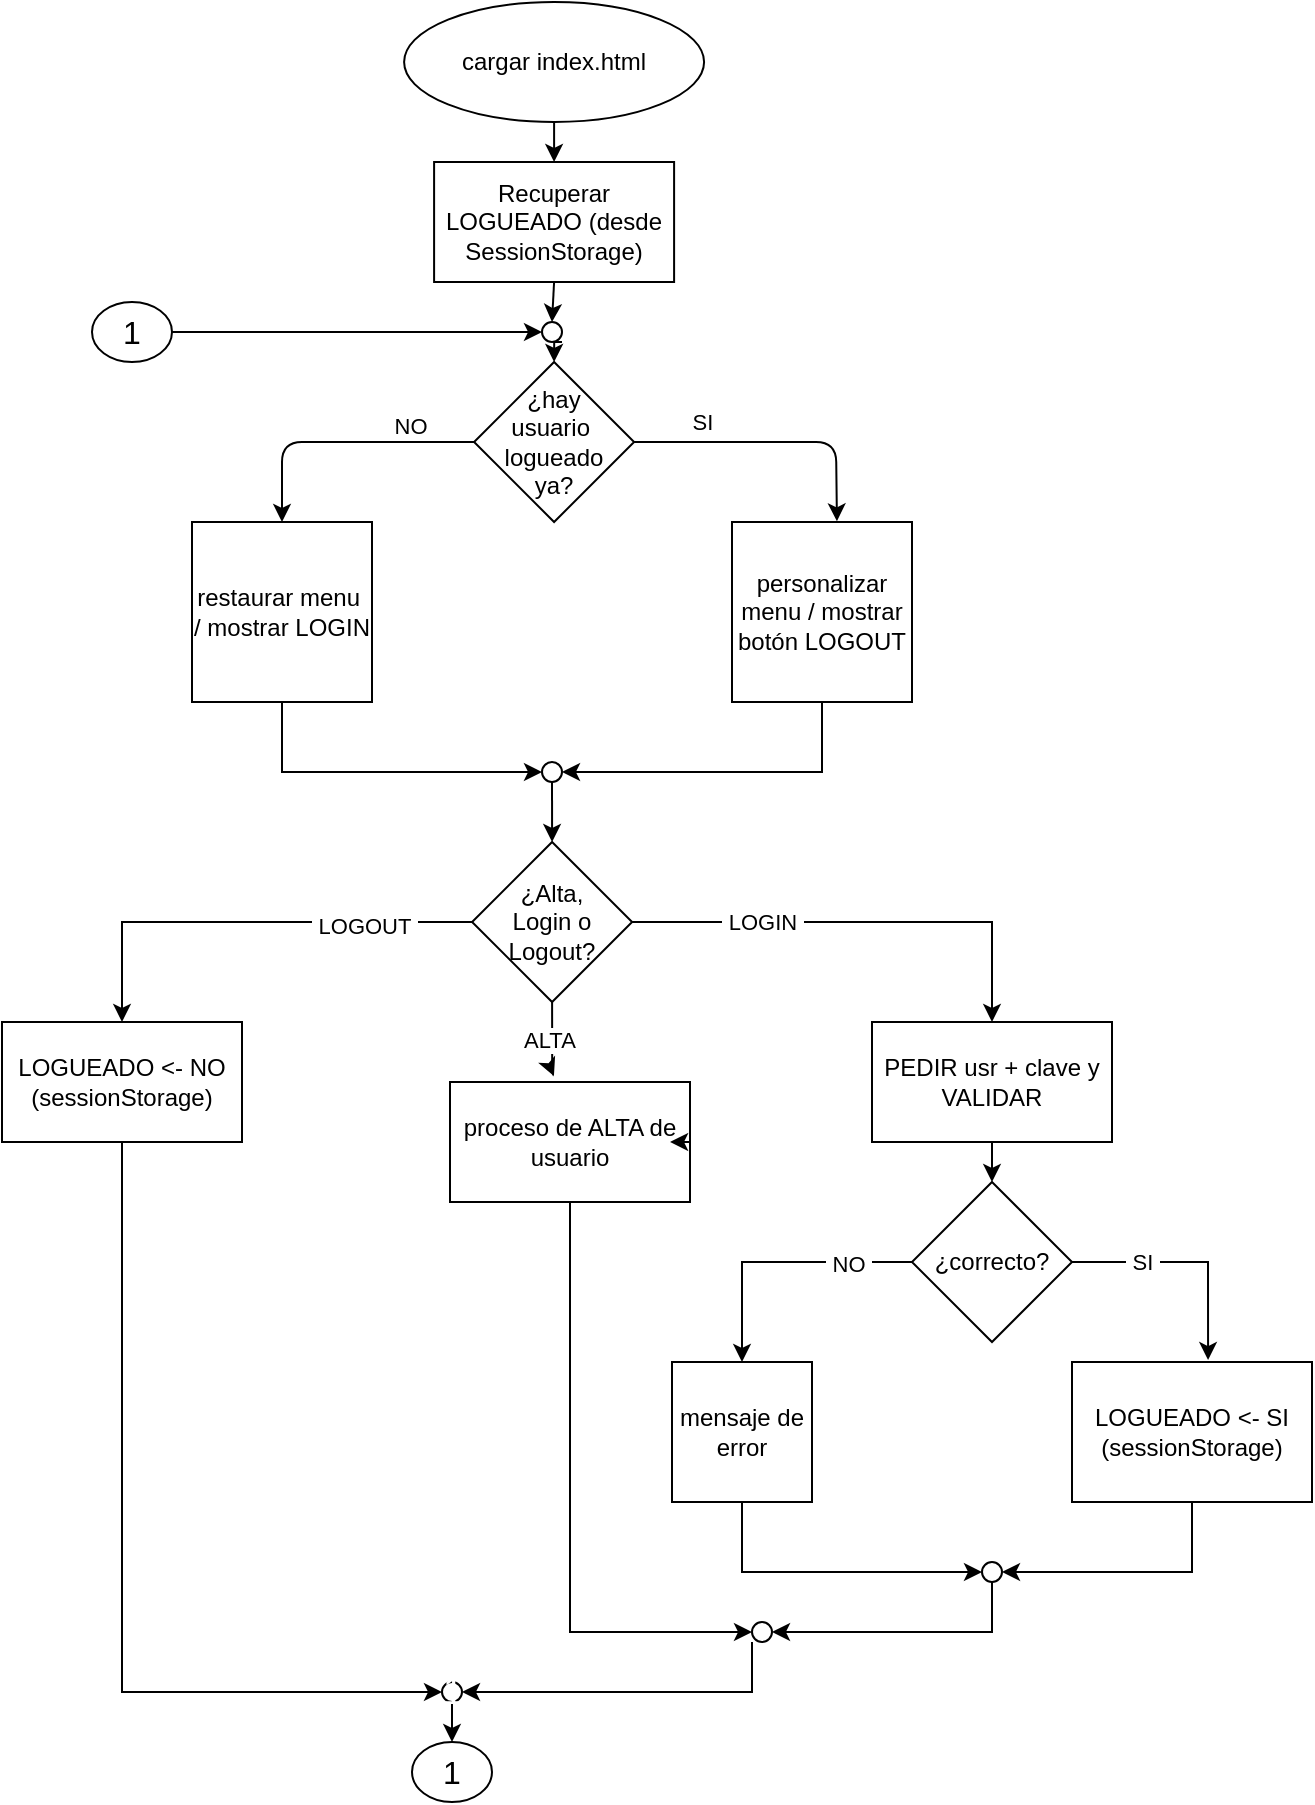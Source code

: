 <mxfile version="14.5.1" type="device"><diagram id="e-HLOaj8waMMObPF0tEu" name="Página-1"><mxGraphModel dx="846" dy="494" grid="1" gridSize="10" guides="1" tooltips="1" connect="1" arrows="1" fold="1" page="1" pageScale="1" pageWidth="827" pageHeight="1169" math="0" shadow="0"><root><mxCell id="0"/><mxCell id="1" parent="0"/><mxCell id="olSa29c5-AnAB_iLm0ou-2" value="cargar index.html" style="ellipse;whiteSpace=wrap;html=1;" parent="1" vertex="1"><mxGeometry x="331.05" y="100" width="150" height="60" as="geometry"/></mxCell><object label="ALTA&amp;nbsp;" id="WWjwVUkUGs9KJJmmSNgb-14"><mxCell style="edgeStyle=orthogonalEdgeStyle;rounded=0;orthogonalLoop=1;jettySize=auto;html=1;exitX=0.5;exitY=1;exitDx=0;exitDy=0;entryX=0.433;entryY=-0.05;entryDx=0;entryDy=0;entryPerimeter=0;" edge="1" parent="1" source="olSa29c5-AnAB_iLm0ou-4" target="olSa29c5-AnAB_iLm0ou-24"><mxGeometry relative="1" as="geometry"><Array as="points"><mxPoint x="405" y="635"/></Array></mxGeometry></mxCell></object><mxCell id="WWjwVUkUGs9KJJmmSNgb-15" style="edgeStyle=orthogonalEdgeStyle;rounded=0;orthogonalLoop=1;jettySize=auto;html=1;exitX=1;exitY=0.5;exitDx=0;exitDy=0;entryX=0.5;entryY=0;entryDx=0;entryDy=0;" edge="1" parent="1" source="olSa29c5-AnAB_iLm0ou-4" target="olSa29c5-AnAB_iLm0ou-5"><mxGeometry relative="1" as="geometry"/></mxCell><mxCell id="WWjwVUkUGs9KJJmmSNgb-16" value="&amp;nbsp;LOGIN&amp;nbsp;" style="edgeLabel;html=1;align=center;verticalAlign=middle;resizable=0;points=[];" vertex="1" connectable="0" parent="WWjwVUkUGs9KJJmmSNgb-15"><mxGeometry x="-0.433" relative="1" as="geometry"><mxPoint as="offset"/></mxGeometry></mxCell><mxCell id="WWjwVUkUGs9KJJmmSNgb-17" style="edgeStyle=orthogonalEdgeStyle;rounded=0;orthogonalLoop=1;jettySize=auto;html=1;entryX=0.5;entryY=0;entryDx=0;entryDy=0;" edge="1" parent="1" source="olSa29c5-AnAB_iLm0ou-4" target="olSa29c5-AnAB_iLm0ou-42"><mxGeometry relative="1" as="geometry"/></mxCell><mxCell id="WWjwVUkUGs9KJJmmSNgb-18" value="&amp;nbsp;LOGOUT&amp;nbsp;" style="edgeLabel;html=1;align=center;verticalAlign=middle;resizable=0;points=[];" vertex="1" connectable="0" parent="WWjwVUkUGs9KJJmmSNgb-17"><mxGeometry x="-0.517" y="2" relative="1" as="geometry"><mxPoint as="offset"/></mxGeometry></mxCell><mxCell id="olSa29c5-AnAB_iLm0ou-4" value="¿Alta,&lt;br&gt;Login o&lt;br&gt;Logout?" style="rhombus;whiteSpace=wrap;html=1;" parent="1" vertex="1"><mxGeometry x="365.05" y="520" width="80" height="80" as="geometry"/></mxCell><mxCell id="olSa29c5-AnAB_iLm0ou-5" value="PEDIR usr + clave y VALIDAR" style="rounded=0;whiteSpace=wrap;html=1;" parent="1" vertex="1"><mxGeometry x="565" y="610" width="120" height="60" as="geometry"/></mxCell><mxCell id="WWjwVUkUGs9KJJmmSNgb-23" style="edgeStyle=orthogonalEdgeStyle;rounded=0;orthogonalLoop=1;jettySize=auto;html=1;entryX=0.567;entryY=-0.014;entryDx=0;entryDy=0;entryPerimeter=0;exitX=1;exitY=0.5;exitDx=0;exitDy=0;" edge="1" parent="1" source="olSa29c5-AnAB_iLm0ou-11" target="olSa29c5-AnAB_iLm0ou-28"><mxGeometry relative="1" as="geometry"/></mxCell><mxCell id="WWjwVUkUGs9KJJmmSNgb-24" value="&amp;nbsp;SI&amp;nbsp;" style="edgeLabel;html=1;align=center;verticalAlign=middle;resizable=0;points=[];" vertex="1" connectable="0" parent="WWjwVUkUGs9KJJmmSNgb-23"><mxGeometry x="-0.026" relative="1" as="geometry"><mxPoint x="-22" as="offset"/></mxGeometry></mxCell><mxCell id="WWjwVUkUGs9KJJmmSNgb-25" style="edgeStyle=orthogonalEdgeStyle;rounded=0;orthogonalLoop=1;jettySize=auto;html=1;entryX=0.5;entryY=0;entryDx=0;entryDy=0;" edge="1" parent="1" source="olSa29c5-AnAB_iLm0ou-11" target="olSa29c5-AnAB_iLm0ou-13"><mxGeometry relative="1" as="geometry"/></mxCell><mxCell id="WWjwVUkUGs9KJJmmSNgb-26" value="&amp;nbsp;NO&amp;nbsp;" style="edgeLabel;html=1;align=center;verticalAlign=middle;resizable=0;points=[];" vertex="1" connectable="0" parent="WWjwVUkUGs9KJJmmSNgb-25"><mxGeometry x="-0.526" y="1" relative="1" as="geometry"><mxPoint as="offset"/></mxGeometry></mxCell><mxCell id="olSa29c5-AnAB_iLm0ou-11" value="¿correcto?" style="rhombus;whiteSpace=wrap;html=1;" parent="1" vertex="1"><mxGeometry x="585" y="690" width="80" height="80" as="geometry"/></mxCell><mxCell id="WWjwVUkUGs9KJJmmSNgb-20" style="edgeStyle=orthogonalEdgeStyle;rounded=0;orthogonalLoop=1;jettySize=auto;html=1;entryX=0;entryY=0.5;entryDx=0;entryDy=0;exitX=0.5;exitY=1;exitDx=0;exitDy=0;" edge="1" parent="1" source="olSa29c5-AnAB_iLm0ou-13" target="WWjwVUkUGs9KJJmmSNgb-1"><mxGeometry relative="1" as="geometry"/></mxCell><mxCell id="olSa29c5-AnAB_iLm0ou-13" value="mensaje de error" style="whiteSpace=wrap;html=1;aspect=fixed;" parent="1" vertex="1"><mxGeometry x="465" y="780" width="70" height="70" as="geometry"/></mxCell><mxCell id="olSa29c5-AnAB_iLm0ou-22" value="" style="endArrow=classic;html=1;entryX=0.5;entryY=0;entryDx=0;entryDy=0;exitX=0.5;exitY=1;exitDx=0;exitDy=0;" parent="1" target="olSa29c5-AnAB_iLm0ou-39" edge="1" source="olSa29c5-AnAB_iLm0ou-2"><mxGeometry width="50" height="50" relative="1" as="geometry"><mxPoint x="396.05" y="132" as="sourcePoint"/><mxPoint x="391.05" y="170" as="targetPoint"/></mxGeometry></mxCell><mxCell id="olSa29c5-AnAB_iLm0ou-23" value="" style="endArrow=classic;html=1;entryX=0.5;entryY=0;entryDx=0;entryDy=0;exitX=0.5;exitY=1;exitDx=0;exitDy=0;" parent="1" target="olSa29c5-AnAB_iLm0ou-4" edge="1" source="WWjwVUkUGs9KJJmmSNgb-4"><mxGeometry width="50" height="50" relative="1" as="geometry"><mxPoint x="380" y="480" as="sourcePoint"/><mxPoint x="540" y="100" as="targetPoint"/></mxGeometry></mxCell><mxCell id="WWjwVUkUGs9KJJmmSNgb-21" style="edgeStyle=orthogonalEdgeStyle;rounded=0;orthogonalLoop=1;jettySize=auto;html=1;entryX=0;entryY=0.5;entryDx=0;entryDy=0;exitX=0.5;exitY=1;exitDx=0;exitDy=0;" edge="1" parent="1" source="olSa29c5-AnAB_iLm0ou-24" target="WWjwVUkUGs9KJJmmSNgb-2"><mxGeometry relative="1" as="geometry"/></mxCell><mxCell id="olSa29c5-AnAB_iLm0ou-24" value="proceso de ALTA de usuario" style="rounded=0;whiteSpace=wrap;html=1;" parent="1" vertex="1"><mxGeometry x="354" y="640" width="120" height="60" as="geometry"/></mxCell><mxCell id="olSa29c5-AnAB_iLm0ou-25" value="" style="endArrow=classic;html=1;entryX=0.5;entryY=0;entryDx=0;entryDy=0;exitX=0.5;exitY=1;exitDx=0;exitDy=0;" parent="1" source="olSa29c5-AnAB_iLm0ou-5" target="olSa29c5-AnAB_iLm0ou-11" edge="1"><mxGeometry width="50" height="50" relative="1" as="geometry"><mxPoint x="475" y="750" as="sourcePoint"/><mxPoint x="525" y="700" as="targetPoint"/></mxGeometry></mxCell><mxCell id="WWjwVUkUGs9KJJmmSNgb-19" style="edgeStyle=orthogonalEdgeStyle;rounded=0;orthogonalLoop=1;jettySize=auto;html=1;exitX=0.5;exitY=1;exitDx=0;exitDy=0;entryX=1;entryY=0.5;entryDx=0;entryDy=0;" edge="1" parent="1" source="olSa29c5-AnAB_iLm0ou-28" target="WWjwVUkUGs9KJJmmSNgb-1"><mxGeometry relative="1" as="geometry"/></mxCell><mxCell id="olSa29c5-AnAB_iLm0ou-28" value="LOGUEADO &amp;lt;- SI&lt;br&gt;(sessionStorage)" style="rounded=0;whiteSpace=wrap;html=1;" parent="1" vertex="1"><mxGeometry x="665" y="780" width="120" height="70" as="geometry"/></mxCell><mxCell id="olSa29c5-AnAB_iLm0ou-29" value="¿hay&lt;br&gt;usuario&amp;nbsp;&lt;br&gt;logueado&lt;br&gt;ya?" style="rhombus;whiteSpace=wrap;html=1;" parent="1" vertex="1"><mxGeometry x="366.05" y="280" width="80" height="80" as="geometry"/></mxCell><mxCell id="WWjwVUkUGs9KJJmmSNgb-29" style="edgeStyle=orthogonalEdgeStyle;rounded=0;orthogonalLoop=1;jettySize=auto;html=1;entryX=1;entryY=0.5;entryDx=0;entryDy=0;exitX=0.5;exitY=1;exitDx=0;exitDy=0;entryPerimeter=0;" edge="1" parent="1" source="olSa29c5-AnAB_iLm0ou-30" target="WWjwVUkUGs9KJJmmSNgb-4"><mxGeometry relative="1" as="geometry"/></mxCell><mxCell id="olSa29c5-AnAB_iLm0ou-30" value="personalizar menu / mostrar botón LOGOUT" style="whiteSpace=wrap;html=1;aspect=fixed;" parent="1" vertex="1"><mxGeometry x="495" y="360" width="90" height="90" as="geometry"/></mxCell><mxCell id="WWjwVUkUGs9KJJmmSNgb-30" style="edgeStyle=orthogonalEdgeStyle;rounded=0;orthogonalLoop=1;jettySize=auto;html=1;entryX=0;entryY=0.5;entryDx=0;entryDy=0;exitX=0.5;exitY=1;exitDx=0;exitDy=0;" edge="1" parent="1" source="olSa29c5-AnAB_iLm0ou-31" target="WWjwVUkUGs9KJJmmSNgb-4"><mxGeometry relative="1" as="geometry"/></mxCell><mxCell id="olSa29c5-AnAB_iLm0ou-31" value="restaurar menu&amp;nbsp; / mostrar LOGIN" style="whiteSpace=wrap;html=1;aspect=fixed;" parent="1" vertex="1"><mxGeometry x="225" y="360" width="90" height="90" as="geometry"/></mxCell><mxCell id="olSa29c5-AnAB_iLm0ou-32" value="" style="endArrow=classic;html=1;entryX=0.583;entryY=-0.004;entryDx=0;entryDy=0;exitX=1;exitY=0.5;exitDx=0;exitDy=0;entryPerimeter=0;" parent="1" target="olSa29c5-AnAB_iLm0ou-30" edge="1" source="olSa29c5-AnAB_iLm0ou-29"><mxGeometry width="50" height="50" relative="1" as="geometry"><mxPoint x="455" y="257.5" as="sourcePoint"/><mxPoint x="532.56" y="330" as="targetPoint"/><Array as="points"><mxPoint x="547" y="320"/></Array></mxGeometry></mxCell><mxCell id="olSa29c5-AnAB_iLm0ou-33" value="SI" style="edgeLabel;html=1;align=center;verticalAlign=middle;resizable=0;points=[];" parent="olSa29c5-AnAB_iLm0ou-32" vertex="1" connectable="0"><mxGeometry x="-0.52" y="2" relative="1" as="geometry"><mxPoint y="-8" as="offset"/></mxGeometry></mxCell><mxCell id="olSa29c5-AnAB_iLm0ou-34" value="" style="endArrow=classic;html=1;entryX=0.5;entryY=0;entryDx=0;entryDy=0;exitX=0;exitY=0.5;exitDx=0;exitDy=0;" parent="1" target="olSa29c5-AnAB_iLm0ou-31" edge="1" source="olSa29c5-AnAB_iLm0ou-29"><mxGeometry width="50" height="50" relative="1" as="geometry"><mxPoint x="375" y="258" as="sourcePoint"/><mxPoint x="452.56" y="330.5" as="targetPoint"/><Array as="points"><mxPoint x="270" y="320"/></Array></mxGeometry></mxCell><mxCell id="olSa29c5-AnAB_iLm0ou-35" value="NO" style="edgeLabel;html=1;align=center;verticalAlign=middle;resizable=0;points=[];" parent="olSa29c5-AnAB_iLm0ou-34" vertex="1" connectable="0"><mxGeometry x="-0.52" y="2" relative="1" as="geometry"><mxPoint y="-10" as="offset"/></mxGeometry></mxCell><mxCell id="olSa29c5-AnAB_iLm0ou-39" value="Recuperar LOGUEADO (desde SessionStorage)" style="rounded=0;whiteSpace=wrap;html=1;" parent="1" vertex="1"><mxGeometry x="346.05" y="180" width="120" height="60" as="geometry"/></mxCell><mxCell id="olSa29c5-AnAB_iLm0ou-40" value="" style="endArrow=classic;html=1;entryX=0.5;entryY=0;entryDx=0;entryDy=0;exitX=0.5;exitY=1;exitDx=0;exitDy=0;" parent="1" source="olSa29c5-AnAB_iLm0ou-39" target="WWjwVUkUGs9KJJmmSNgb-10" edge="1"><mxGeometry width="50" height="50" relative="1" as="geometry"><mxPoint x="326.05" y="310" as="sourcePoint"/><mxPoint x="376.05" y="260" as="targetPoint"/></mxGeometry></mxCell><mxCell id="WWjwVUkUGs9KJJmmSNgb-28" style="edgeStyle=orthogonalEdgeStyle;rounded=0;orthogonalLoop=1;jettySize=auto;html=1;entryX=0;entryY=0.5;entryDx=0;entryDy=0;exitX=0.5;exitY=1;exitDx=0;exitDy=0;" edge="1" parent="1" source="olSa29c5-AnAB_iLm0ou-42" target="WWjwVUkUGs9KJJmmSNgb-3"><mxGeometry relative="1" as="geometry"/></mxCell><mxCell id="olSa29c5-AnAB_iLm0ou-42" value="LOGUEADO &amp;lt;- NO&lt;br&gt;(sessionStorage)" style="rounded=0;whiteSpace=wrap;html=1;" parent="1" vertex="1"><mxGeometry x="130" y="610" width="120" height="60" as="geometry"/></mxCell><mxCell id="WWjwVUkUGs9KJJmmSNgb-22" style="edgeStyle=orthogonalEdgeStyle;rounded=0;orthogonalLoop=1;jettySize=auto;html=1;exitX=0.5;exitY=1;exitDx=0;exitDy=0;entryX=1;entryY=0.5;entryDx=0;entryDy=0;" edge="1" parent="1" source="WWjwVUkUGs9KJJmmSNgb-1" target="WWjwVUkUGs9KJJmmSNgb-2"><mxGeometry relative="1" as="geometry"/></mxCell><mxCell id="WWjwVUkUGs9KJJmmSNgb-1" value="" style="shape=ellipse;html=1;fontSize=18;fontColor=#ffffff;fillColor=none;" vertex="1" parent="1"><mxGeometry x="620" y="880" width="10" height="10" as="geometry"/></mxCell><mxCell id="WWjwVUkUGs9KJJmmSNgb-27" style="edgeStyle=orthogonalEdgeStyle;rounded=0;orthogonalLoop=1;jettySize=auto;html=1;entryX=1;entryY=0.5;entryDx=0;entryDy=0;exitX=0;exitY=1;exitDx=0;exitDy=0;" edge="1" parent="1" source="WWjwVUkUGs9KJJmmSNgb-2" target="WWjwVUkUGs9KJJmmSNgb-3"><mxGeometry relative="1" as="geometry"/></mxCell><mxCell id="WWjwVUkUGs9KJJmmSNgb-2" value="" style="shape=ellipse;html=1;fontSize=18;fontColor=#ffffff;fillColor=none;" vertex="1" parent="1"><mxGeometry x="505" y="910" width="10" height="10" as="geometry"/></mxCell><mxCell id="WWjwVUkUGs9KJJmmSNgb-34" style="edgeStyle=orthogonalEdgeStyle;rounded=0;orthogonalLoop=1;jettySize=auto;html=1;exitX=0.5;exitY=1;exitDx=0;exitDy=0;entryX=0.5;entryY=0;entryDx=0;entryDy=0;" edge="1" parent="1" source="WWjwVUkUGs9KJJmmSNgb-3" target="WWjwVUkUGs9KJJmmSNgb-31"><mxGeometry relative="1" as="geometry"/></mxCell><mxCell id="WWjwVUkUGs9KJJmmSNgb-3" value="1" style="shape=ellipse;html=1;fontSize=18;fontColor=#ffffff;fillColor=none;" vertex="1" parent="1"><mxGeometry x="350" y="940" width="10" height="10" as="geometry"/></mxCell><mxCell id="WWjwVUkUGs9KJJmmSNgb-4" value="" style="shape=ellipse;html=1;fontSize=18;fontColor=#ffffff;fillColor=none;" vertex="1" parent="1"><mxGeometry x="400" y="480" width="10" height="10" as="geometry"/></mxCell><mxCell id="WWjwVUkUGs9KJJmmSNgb-9" style="edgeStyle=orthogonalEdgeStyle;rounded=0;orthogonalLoop=1;jettySize=auto;html=1;exitX=1;exitY=0.5;exitDx=0;exitDy=0;entryX=0.917;entryY=0.5;entryDx=0;entryDy=0;entryPerimeter=0;" edge="1" parent="1" source="olSa29c5-AnAB_iLm0ou-24" target="olSa29c5-AnAB_iLm0ou-24"><mxGeometry relative="1" as="geometry"/></mxCell><mxCell id="WWjwVUkUGs9KJJmmSNgb-13" style="edgeStyle=orthogonalEdgeStyle;rounded=0;orthogonalLoop=1;jettySize=auto;html=1;exitX=1;exitY=1;exitDx=0;exitDy=0;entryX=0.5;entryY=0;entryDx=0;entryDy=0;" edge="1" parent="1" source="WWjwVUkUGs9KJJmmSNgb-10" target="olSa29c5-AnAB_iLm0ou-29"><mxGeometry relative="1" as="geometry"/></mxCell><mxCell id="WWjwVUkUGs9KJJmmSNgb-10" value="" style="shape=ellipse;html=1;fontSize=18;fontColor=#ffffff;fillColor=none;" vertex="1" parent="1"><mxGeometry x="400" y="260" width="10" height="10" as="geometry"/></mxCell><mxCell id="WWjwVUkUGs9KJJmmSNgb-31" value="&lt;font style=&quot;font-size: 16px&quot;&gt;1&lt;/font&gt;" style="ellipse;whiteSpace=wrap;html=1;fillColor=none;" vertex="1" parent="1"><mxGeometry x="335" y="970" width="40" height="30" as="geometry"/></mxCell><mxCell id="WWjwVUkUGs9KJJmmSNgb-33" style="edgeStyle=orthogonalEdgeStyle;rounded=0;orthogonalLoop=1;jettySize=auto;html=1;entryX=0;entryY=0.5;entryDx=0;entryDy=0;" edge="1" parent="1" source="WWjwVUkUGs9KJJmmSNgb-32" target="WWjwVUkUGs9KJJmmSNgb-10"><mxGeometry relative="1" as="geometry"/></mxCell><mxCell id="WWjwVUkUGs9KJJmmSNgb-32" value="&lt;font style=&quot;font-size: 16px&quot;&gt;1&lt;/font&gt;" style="ellipse;whiteSpace=wrap;html=1;fillColor=none;" vertex="1" parent="1"><mxGeometry x="175" y="250" width="40" height="30" as="geometry"/></mxCell></root></mxGraphModel></diagram></mxfile>